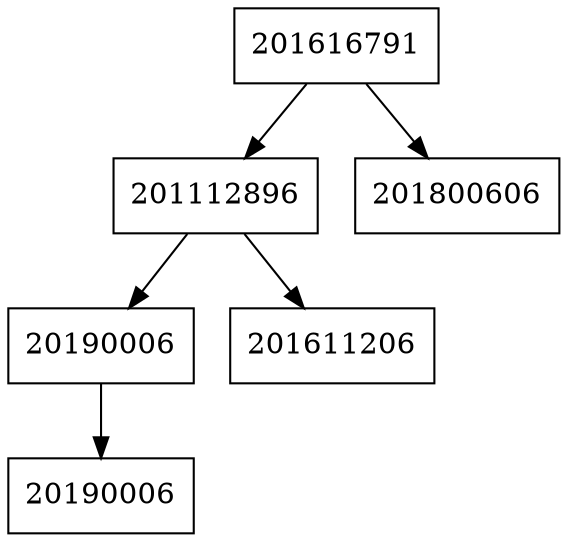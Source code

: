 digraph G{
node[shape="box"]
Nodo0[label="201616791"];
Nodo1[label="201112896"];
Nodo0->Nodo1;
Nodo2[label="20190006"];
Nodo1->Nodo2;
Nodo3[label="20190006"];
Nodo2->Nodo3;
Nodo4[label="201611206"];
Nodo1->Nodo4;
Nodo5[label="201800606"];
Nodo0->Nodo5;
}